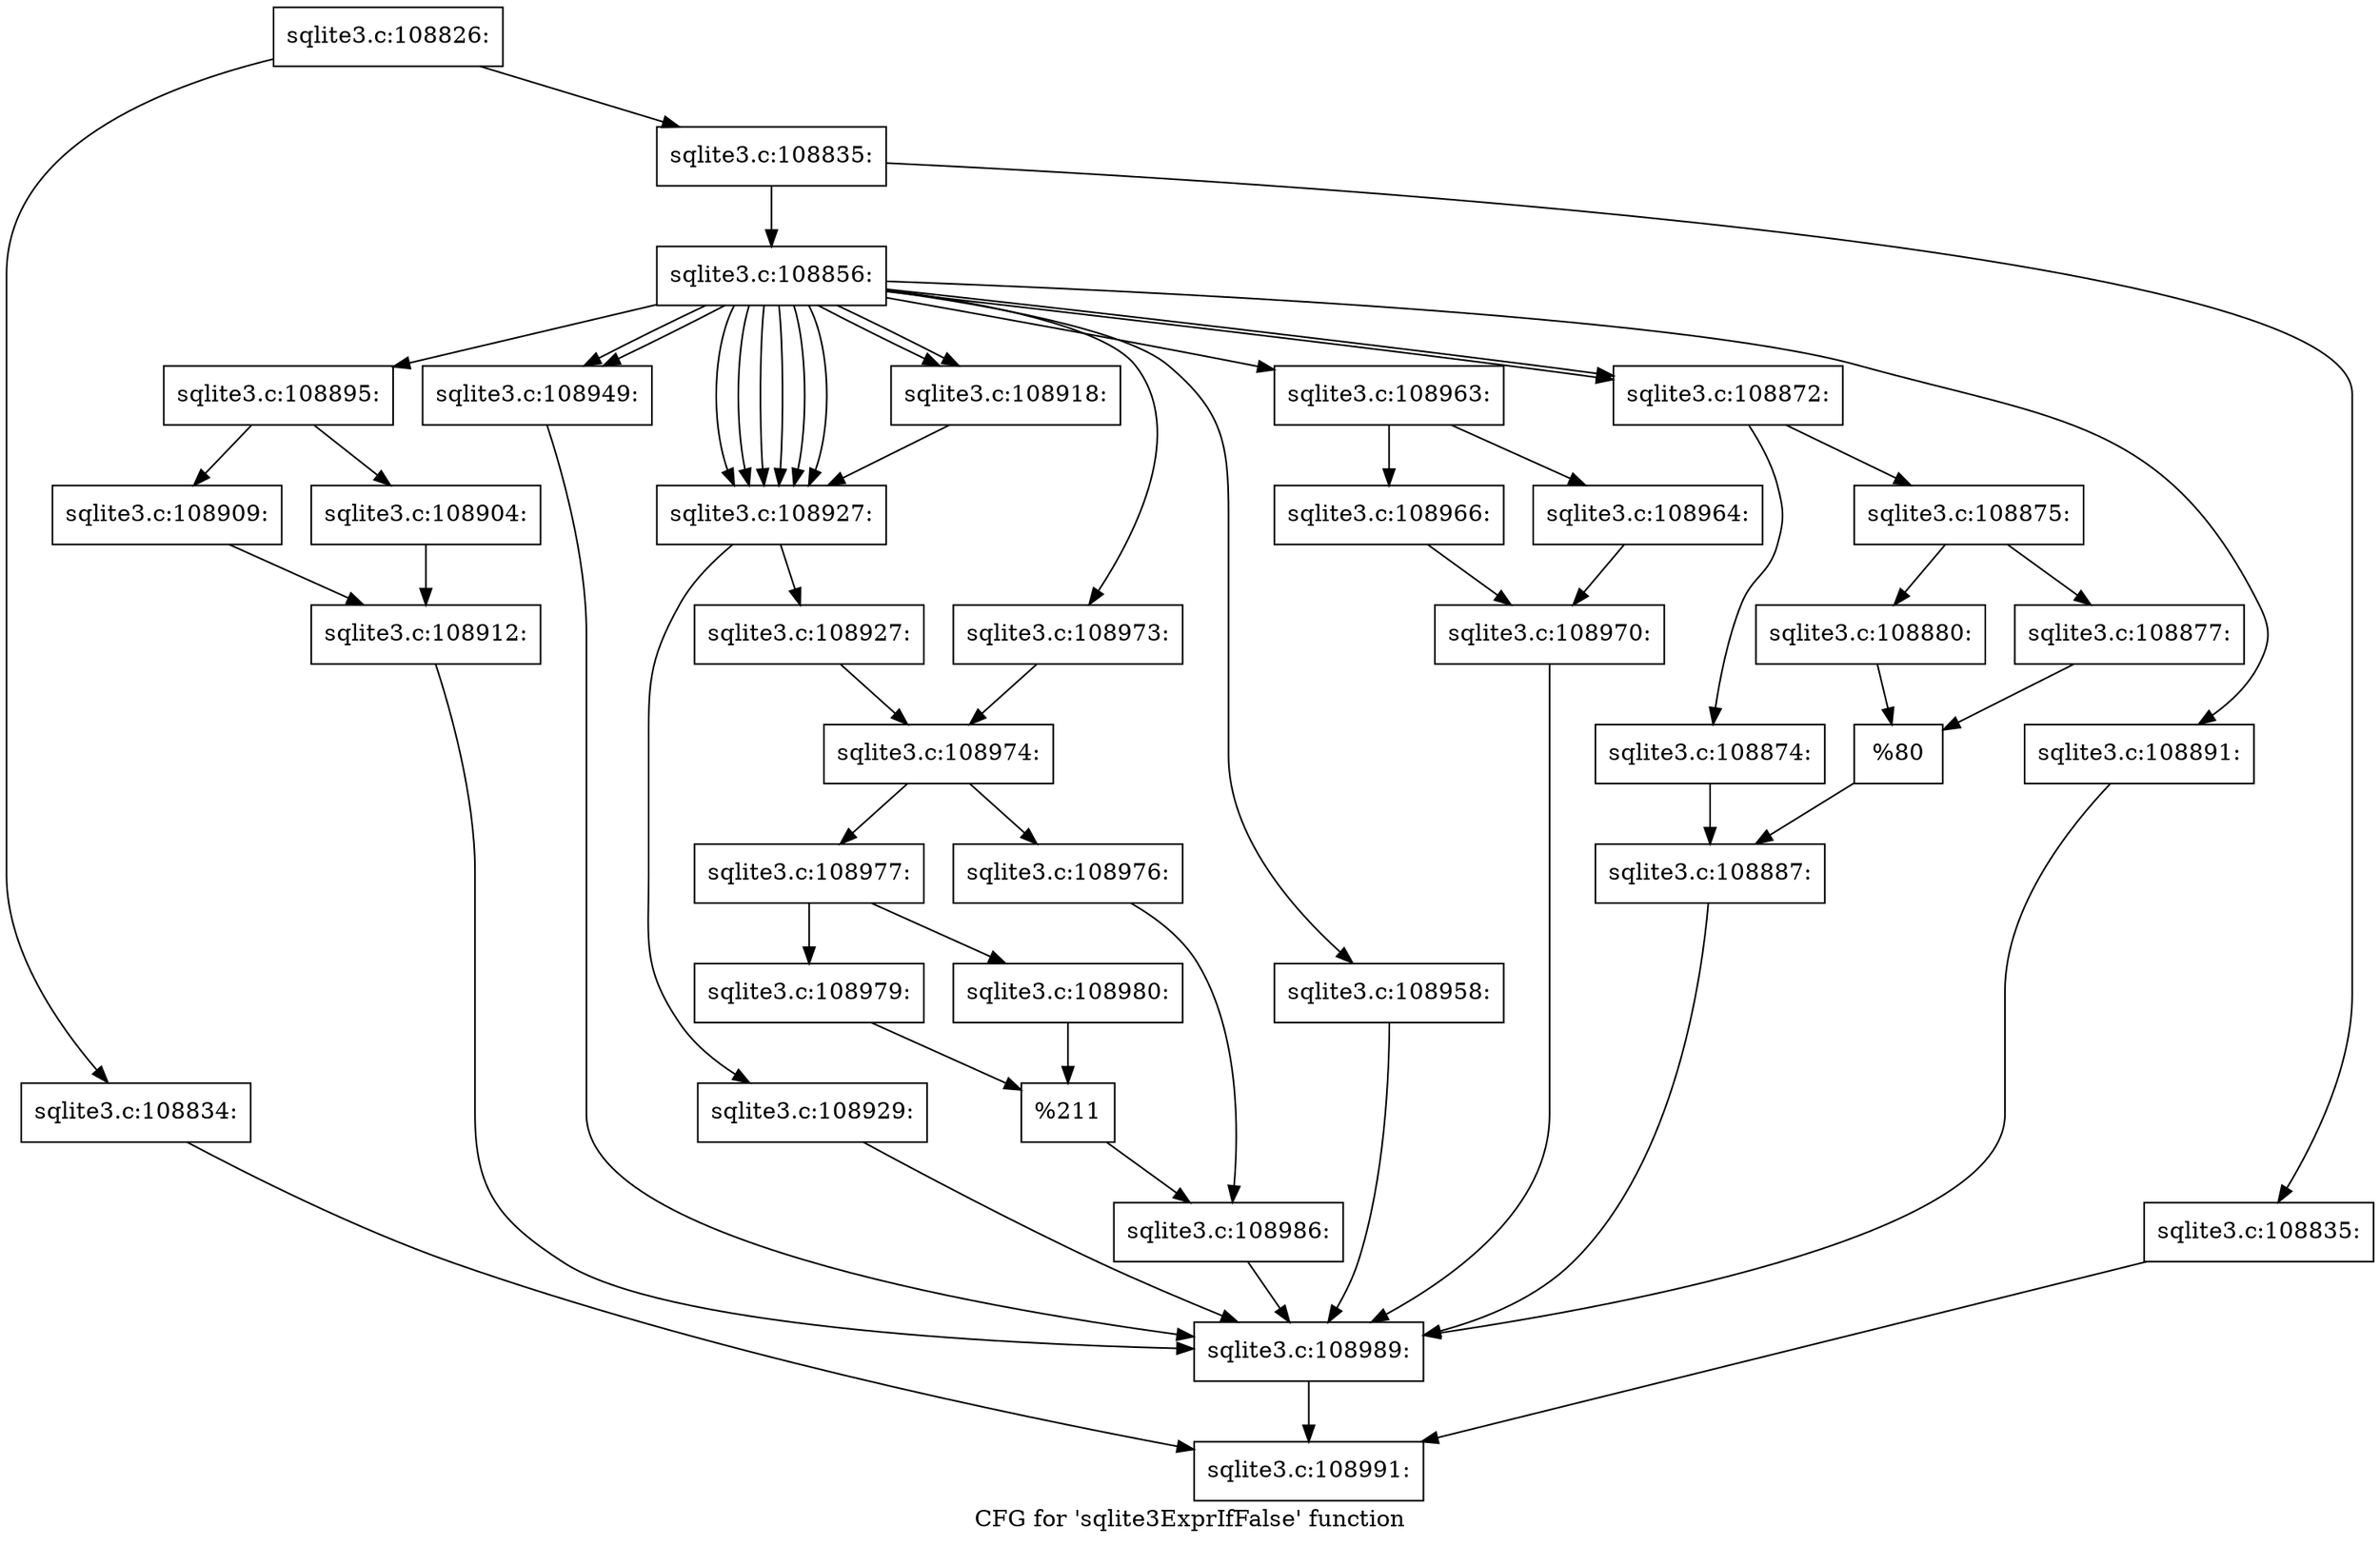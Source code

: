 digraph "CFG for 'sqlite3ExprIfFalse' function" {
	label="CFG for 'sqlite3ExprIfFalse' function";

	Node0x55c0f8d27200 [shape=record,label="{sqlite3.c:108826:}"];
	Node0x55c0f8d27200 -> Node0x55c0f8d2adc0;
	Node0x55c0f8d27200 -> Node0x55c0f8d2ae10;
	Node0x55c0f8d2adc0 [shape=record,label="{sqlite3.c:108834:}"];
	Node0x55c0f8d2adc0 -> Node0x55c0f8d27380;
	Node0x55c0f8d2ae10 [shape=record,label="{sqlite3.c:108835:}"];
	Node0x55c0f8d2ae10 -> Node0x55c0f8d2b180;
	Node0x55c0f8d2ae10 -> Node0x55c0f8d2b1d0;
	Node0x55c0f8d2b180 [shape=record,label="{sqlite3.c:108835:}"];
	Node0x55c0f8d2b180 -> Node0x55c0f8d27380;
	Node0x55c0f8d2b1d0 [shape=record,label="{sqlite3.c:108856:}"];
	Node0x55c0f8d2b1d0 -> Node0x55c0f8d2c180;
	Node0x55c0f8d2b1d0 -> Node0x55c0f8d2c560;
	Node0x55c0f8d2b1d0 -> Node0x55c0f8d2c560;
	Node0x55c0f8d2b1d0 -> Node0x55c0f5f12030;
	Node0x55c0f8d2b1d0 -> Node0x55c0f8d2f1e0;
	Node0x55c0f8d2b1d0 -> Node0x55c0f8d32850;
	Node0x55c0f8d2b1d0 -> Node0x55c0f8d32850;
	Node0x55c0f8d2b1d0 -> Node0x55c0f8d32fc0;
	Node0x55c0f8d2b1d0 -> Node0x55c0f8d32fc0;
	Node0x55c0f8d2b1d0 -> Node0x55c0f8d32fc0;
	Node0x55c0f8d2b1d0 -> Node0x55c0f8d32fc0;
	Node0x55c0f8d2b1d0 -> Node0x55c0f8d32fc0;
	Node0x55c0f8d2b1d0 -> Node0x55c0f8d32fc0;
	Node0x55c0f8d2b1d0 -> Node0x55c0f8d36710;
	Node0x55c0f8d2b1d0 -> Node0x55c0f8d36710;
	Node0x55c0f8d2b1d0 -> Node0x55c0f8d36c50;
	Node0x55c0f8d2b1d0 -> Node0x55c0f8d36ff0;
	Node0x55c0f8d2c560 [shape=record,label="{sqlite3.c:108872:}"];
	Node0x55c0f8d2c560 -> Node0x55c0f5f0d7f0;
	Node0x55c0f8d2c560 -> Node0x55c0f8d2d210;
	Node0x55c0f5f0d7f0 [shape=record,label="{sqlite3.c:108874:}"];
	Node0x55c0f5f0d7f0 -> Node0x55c0f8d2cfe0;
	Node0x55c0f8d2d210 [shape=record,label="{sqlite3.c:108875:}"];
	Node0x55c0f8d2d210 -> Node0x55c0f8d2d790;
	Node0x55c0f8d2d210 -> Node0x55c0f8d2d830;
	Node0x55c0f8d2d790 [shape=record,label="{sqlite3.c:108877:}"];
	Node0x55c0f8d2d790 -> Node0x55c0f8d2d7e0;
	Node0x55c0f8d2d830 [shape=record,label="{sqlite3.c:108880:}"];
	Node0x55c0f8d2d830 -> Node0x55c0f8d2d7e0;
	Node0x55c0f8d2d7e0 [shape=record,label="{%80}"];
	Node0x55c0f8d2d7e0 -> Node0x55c0f8d2cfe0;
	Node0x55c0f8d2cfe0 [shape=record,label="{sqlite3.c:108887:}"];
	Node0x55c0f8d2cfe0 -> Node0x55c0f8d2bec0;
	Node0x55c0f5f12030 [shape=record,label="{sqlite3.c:108891:}"];
	Node0x55c0f5f12030 -> Node0x55c0f8d2bec0;
	Node0x55c0f8d2f1e0 [shape=record,label="{sqlite3.c:108895:}"];
	Node0x55c0f8d2f1e0 -> Node0x55c0f8d31230;
	Node0x55c0f8d2f1e0 -> Node0x55c0f8d312d0;
	Node0x55c0f8d31230 [shape=record,label="{sqlite3.c:108904:}"];
	Node0x55c0f8d31230 -> Node0x55c0f8d31280;
	Node0x55c0f8d312d0 [shape=record,label="{sqlite3.c:108909:}"];
	Node0x55c0f8d312d0 -> Node0x55c0f8d31280;
	Node0x55c0f8d31280 [shape=record,label="{sqlite3.c:108912:}"];
	Node0x55c0f8d31280 -> Node0x55c0f8d2bec0;
	Node0x55c0f8d32850 [shape=record,label="{sqlite3.c:108918:}"];
	Node0x55c0f8d32850 -> Node0x55c0f8d32fc0;
	Node0x55c0f8d32fc0 [shape=record,label="{sqlite3.c:108927:}"];
	Node0x55c0f8d32fc0 -> Node0x55c0f8d339e0;
	Node0x55c0f8d32fc0 -> Node0x55c0f8d33a30;
	Node0x55c0f8d339e0 [shape=record,label="{sqlite3.c:108927:}"];
	Node0x55c0f8d339e0 -> Node0x55c0f8d346d0;
	Node0x55c0f8d33a30 [shape=record,label="{sqlite3.c:108929:}"];
	Node0x55c0f8d33a30 -> Node0x55c0f8d2bec0;
	Node0x55c0f8d36710 [shape=record,label="{sqlite3.c:108949:}"];
	Node0x55c0f8d36710 -> Node0x55c0f8d2bec0;
	Node0x55c0f8d36c50 [shape=record,label="{sqlite3.c:108958:}"];
	Node0x55c0f8d36c50 -> Node0x55c0f8d2bec0;
	Node0x55c0f8d36ff0 [shape=record,label="{sqlite3.c:108963:}"];
	Node0x55c0f8d36ff0 -> Node0x55c0f8d37250;
	Node0x55c0f8d36ff0 -> Node0x55c0f8d372f0;
	Node0x55c0f8d37250 [shape=record,label="{sqlite3.c:108964:}"];
	Node0x55c0f8d37250 -> Node0x55c0f8d372a0;
	Node0x55c0f8d372f0 [shape=record,label="{sqlite3.c:108966:}"];
	Node0x55c0f8d372f0 -> Node0x55c0f8d372a0;
	Node0x55c0f8d372a0 [shape=record,label="{sqlite3.c:108970:}"];
	Node0x55c0f8d372a0 -> Node0x55c0f8d2bec0;
	Node0x55c0f8d2c180 [shape=record,label="{sqlite3.c:108973:}"];
	Node0x55c0f8d2c180 -> Node0x55c0f8d346d0;
	Node0x55c0f8d346d0 [shape=record,label="{sqlite3.c:108974:}"];
	Node0x55c0f8d346d0 -> Node0x55c0f8d38900;
	Node0x55c0f8d346d0 -> Node0x55c0f8d389a0;
	Node0x55c0f8d38900 [shape=record,label="{sqlite3.c:108976:}"];
	Node0x55c0f8d38900 -> Node0x55c0f8d38950;
	Node0x55c0f8d389a0 [shape=record,label="{sqlite3.c:108977:}"];
	Node0x55c0f8d389a0 -> Node0x55c0f8d391d0;
	Node0x55c0f8d389a0 -> Node0x55c0f8d39270;
	Node0x55c0f8d391d0 [shape=record,label="{sqlite3.c:108979:}"];
	Node0x55c0f8d391d0 -> Node0x55c0f8d39220;
	Node0x55c0f8d39270 [shape=record,label="{sqlite3.c:108980:}"];
	Node0x55c0f8d39270 -> Node0x55c0f8d39220;
	Node0x55c0f8d39220 [shape=record,label="{%211}"];
	Node0x55c0f8d39220 -> Node0x55c0f8d38950;
	Node0x55c0f8d38950 [shape=record,label="{sqlite3.c:108986:}"];
	Node0x55c0f8d38950 -> Node0x55c0f8d2bec0;
	Node0x55c0f8d2bec0 [shape=record,label="{sqlite3.c:108989:}"];
	Node0x55c0f8d2bec0 -> Node0x55c0f8d27380;
	Node0x55c0f8d27380 [shape=record,label="{sqlite3.c:108991:}"];
}
